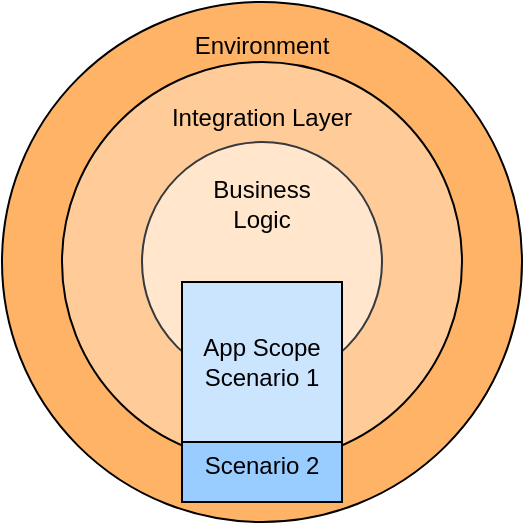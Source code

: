 <mxfile version="17.4.1" type="github" pages="2">
  <diagram id="O2PlDPVQ_yYuAJ14_lku" name="Scen1+2">
    <mxGraphModel dx="582" dy="366" grid="1" gridSize="10" guides="1" tooltips="1" connect="1" arrows="1" fold="1" page="1" pageScale="1" pageWidth="827" pageHeight="1169" math="0" shadow="0">
      <root>
        <mxCell id="0" />
        <mxCell id="1" parent="0" />
        <mxCell id="Kq8sPYh8Am4Pb1MEhLlP-5" value="Environment&lt;br&gt;&lt;br&gt;&lt;br&gt;&lt;br&gt;&lt;br&gt;&lt;br&gt;&lt;br&gt;&lt;br&gt;&lt;br&gt;&lt;br&gt;&lt;br&gt;&lt;br&gt;&lt;br&gt;&lt;br&gt;&lt;br&gt;&lt;br&gt;" style="ellipse;whiteSpace=wrap;html=1;aspect=fixed;shadow=0;fillColor=#FFB366;strokeColor=default;gradientColor=none;" vertex="1" parent="1">
          <mxGeometry x="200" y="80" width="260" height="260" as="geometry" />
        </mxCell>
        <mxCell id="Kq8sPYh8Am4Pb1MEhLlP-4" value="Integration Layer&lt;br&gt;&lt;br&gt;&lt;br&gt;&lt;br&gt;&lt;br&gt;&lt;br&gt;&lt;br&gt;&lt;div&gt;&lt;br&gt;&lt;/div&gt;&lt;div&gt;&lt;br&gt;&lt;/div&gt;&lt;div&gt;&lt;br&gt;&lt;/div&gt;&lt;div&gt;&lt;br&gt;&lt;/div&gt;" style="ellipse;whiteSpace=wrap;html=1;aspect=fixed;shadow=0;fillColor=#FFCC99;strokeColor=default;align=center;" vertex="1" parent="1">
          <mxGeometry x="230" y="110" width="200" height="200" as="geometry" />
        </mxCell>
        <mxCell id="Kq8sPYh8Am4Pb1MEhLlP-1" value="Business&lt;br&gt;Logic&lt;br&gt;&lt;br&gt;&lt;br&gt;&lt;br&gt;&lt;br&gt;" style="ellipse;whiteSpace=wrap;html=1;aspect=fixed;fillColor=#FFE6CC;strokeColor=#36393d;direction=south;" vertex="1" parent="1">
          <mxGeometry x="270" y="150" width="120" height="120" as="geometry" />
        </mxCell>
        <mxCell id="g-dhPrcTP0AiWe-FvWY7-6" style="edgeStyle=orthogonalEdgeStyle;rounded=0;orthogonalLoop=1;jettySize=auto;html=1;exitX=0.75;exitY=0;exitDx=0;exitDy=0;entryX=1;entryY=0.25;entryDx=0;entryDy=0;fontFamily=Helvetica;fontSize=12;fontColor=default;" edge="1" parent="1" source="g-dhPrcTP0AiWe-FvWY7-2" target="g-dhPrcTP0AiWe-FvWY7-2">
          <mxGeometry relative="1" as="geometry" />
        </mxCell>
        <mxCell id="g-dhPrcTP0AiWe-FvWY7-7" value="&lt;br&gt;&lt;br&gt;&lt;br&gt;Scenario 2" style="whiteSpace=wrap;html=1;aspect=fixed;shadow=0;fontFamily=Helvetica;fontSize=12;fontColor=default;strokeColor=default;fillColor=#99CCFF;direction=south;" vertex="1" parent="1">
          <mxGeometry x="290" y="250" width="80" height="80" as="geometry" />
        </mxCell>
        <mxCell id="g-dhPrcTP0AiWe-FvWY7-2" value="App Scope&lt;br&gt;Scenario 1" style="whiteSpace=wrap;html=1;aspect=fixed;shadow=0;fontFamily=Helvetica;fontSize=12;fontColor=default;strokeColor=default;fillColor=#CCE5FF;direction=south;" vertex="1" parent="1">
          <mxGeometry x="290" y="220" width="80" height="80" as="geometry" />
        </mxCell>
      </root>
    </mxGraphModel>
  </diagram>
  <diagram id="2IEK_9fhoZ_jJccboW54" name="Page-2">
    <mxGraphModel dx="640" dy="403" grid="1" gridSize="10" guides="1" tooltips="1" connect="1" arrows="1" fold="1" page="1" pageScale="1" pageWidth="827" pageHeight="1169" math="0" shadow="0">
      <root>
        <mxCell id="0" />
        <mxCell id="1" parent="0" />
      </root>
    </mxGraphModel>
  </diagram>
</mxfile>
